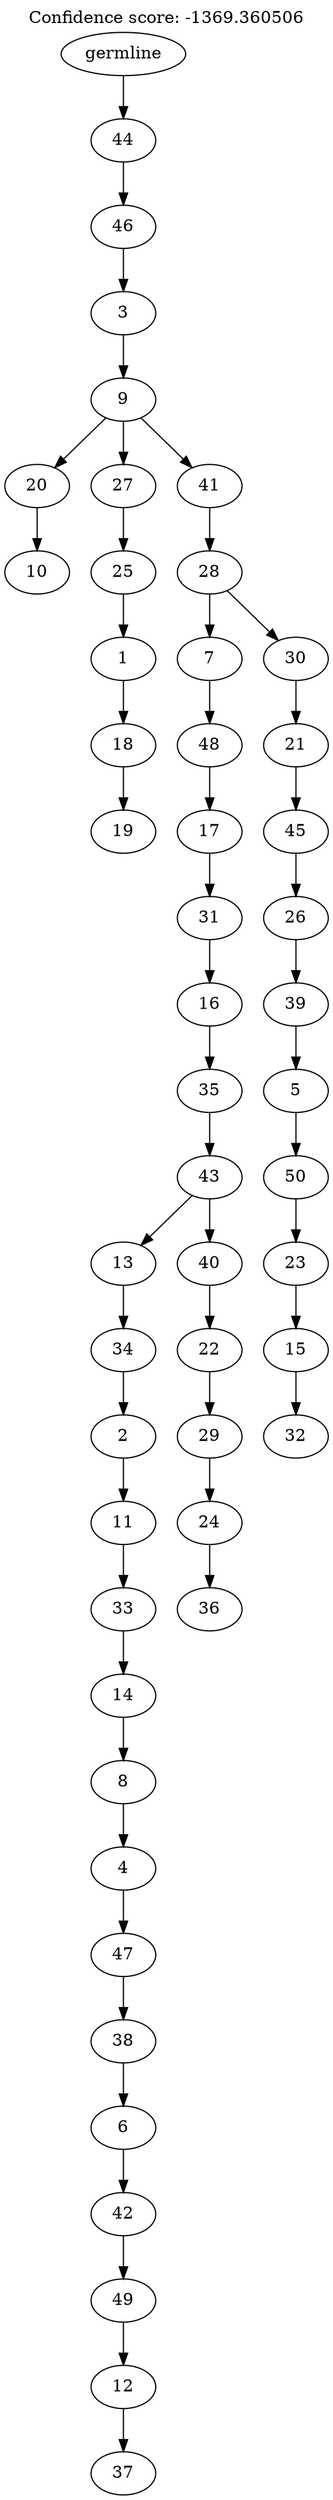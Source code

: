 digraph g {
	"49" -> "50";
	"50" [label="10"];
	"47" -> "48";
	"48" [label="19"];
	"46" -> "47";
	"47" [label="18"];
	"45" -> "46";
	"46" [label="1"];
	"44" -> "45";
	"45" [label="25"];
	"42" -> "43";
	"43" [label="37"];
	"41" -> "42";
	"42" [label="12"];
	"40" -> "41";
	"41" [label="49"];
	"39" -> "40";
	"40" [label="42"];
	"38" -> "39";
	"39" [label="6"];
	"37" -> "38";
	"38" [label="38"];
	"36" -> "37";
	"37" [label="47"];
	"35" -> "36";
	"36" [label="4"];
	"34" -> "35";
	"35" [label="8"];
	"33" -> "34";
	"34" [label="14"];
	"32" -> "33";
	"33" [label="33"];
	"31" -> "32";
	"32" [label="11"];
	"30" -> "31";
	"31" [label="2"];
	"29" -> "30";
	"30" [label="34"];
	"27" -> "28";
	"28" [label="36"];
	"26" -> "27";
	"27" [label="24"];
	"25" -> "26";
	"26" [label="29"];
	"24" -> "25";
	"25" [label="22"];
	"23" -> "24";
	"24" [label="40"];
	"23" -> "29";
	"29" [label="13"];
	"22" -> "23";
	"23" [label="43"];
	"21" -> "22";
	"22" [label="35"];
	"20" -> "21";
	"21" [label="16"];
	"19" -> "20";
	"20" [label="31"];
	"18" -> "19";
	"19" [label="17"];
	"17" -> "18";
	"18" [label="48"];
	"15" -> "16";
	"16" [label="32"];
	"14" -> "15";
	"15" [label="15"];
	"13" -> "14";
	"14" [label="23"];
	"12" -> "13";
	"13" [label="50"];
	"11" -> "12";
	"12" [label="5"];
	"10" -> "11";
	"11" [label="39"];
	"9" -> "10";
	"10" [label="26"];
	"8" -> "9";
	"9" [label="45"];
	"7" -> "8";
	"8" [label="21"];
	"6" -> "7";
	"7" [label="30"];
	"6" -> "17";
	"17" [label="7"];
	"5" -> "6";
	"6" [label="28"];
	"4" -> "5";
	"5" [label="41"];
	"4" -> "44";
	"44" [label="27"];
	"4" -> "49";
	"49" [label="20"];
	"3" -> "4";
	"4" [label="9"];
	"2" -> "3";
	"3" [label="3"];
	"1" -> "2";
	"2" [label="46"];
	"0" -> "1";
	"1" [label="44"];
	"0" [label="germline"];
	labelloc="t";
	label="Confidence score: -1369.360506";
}
